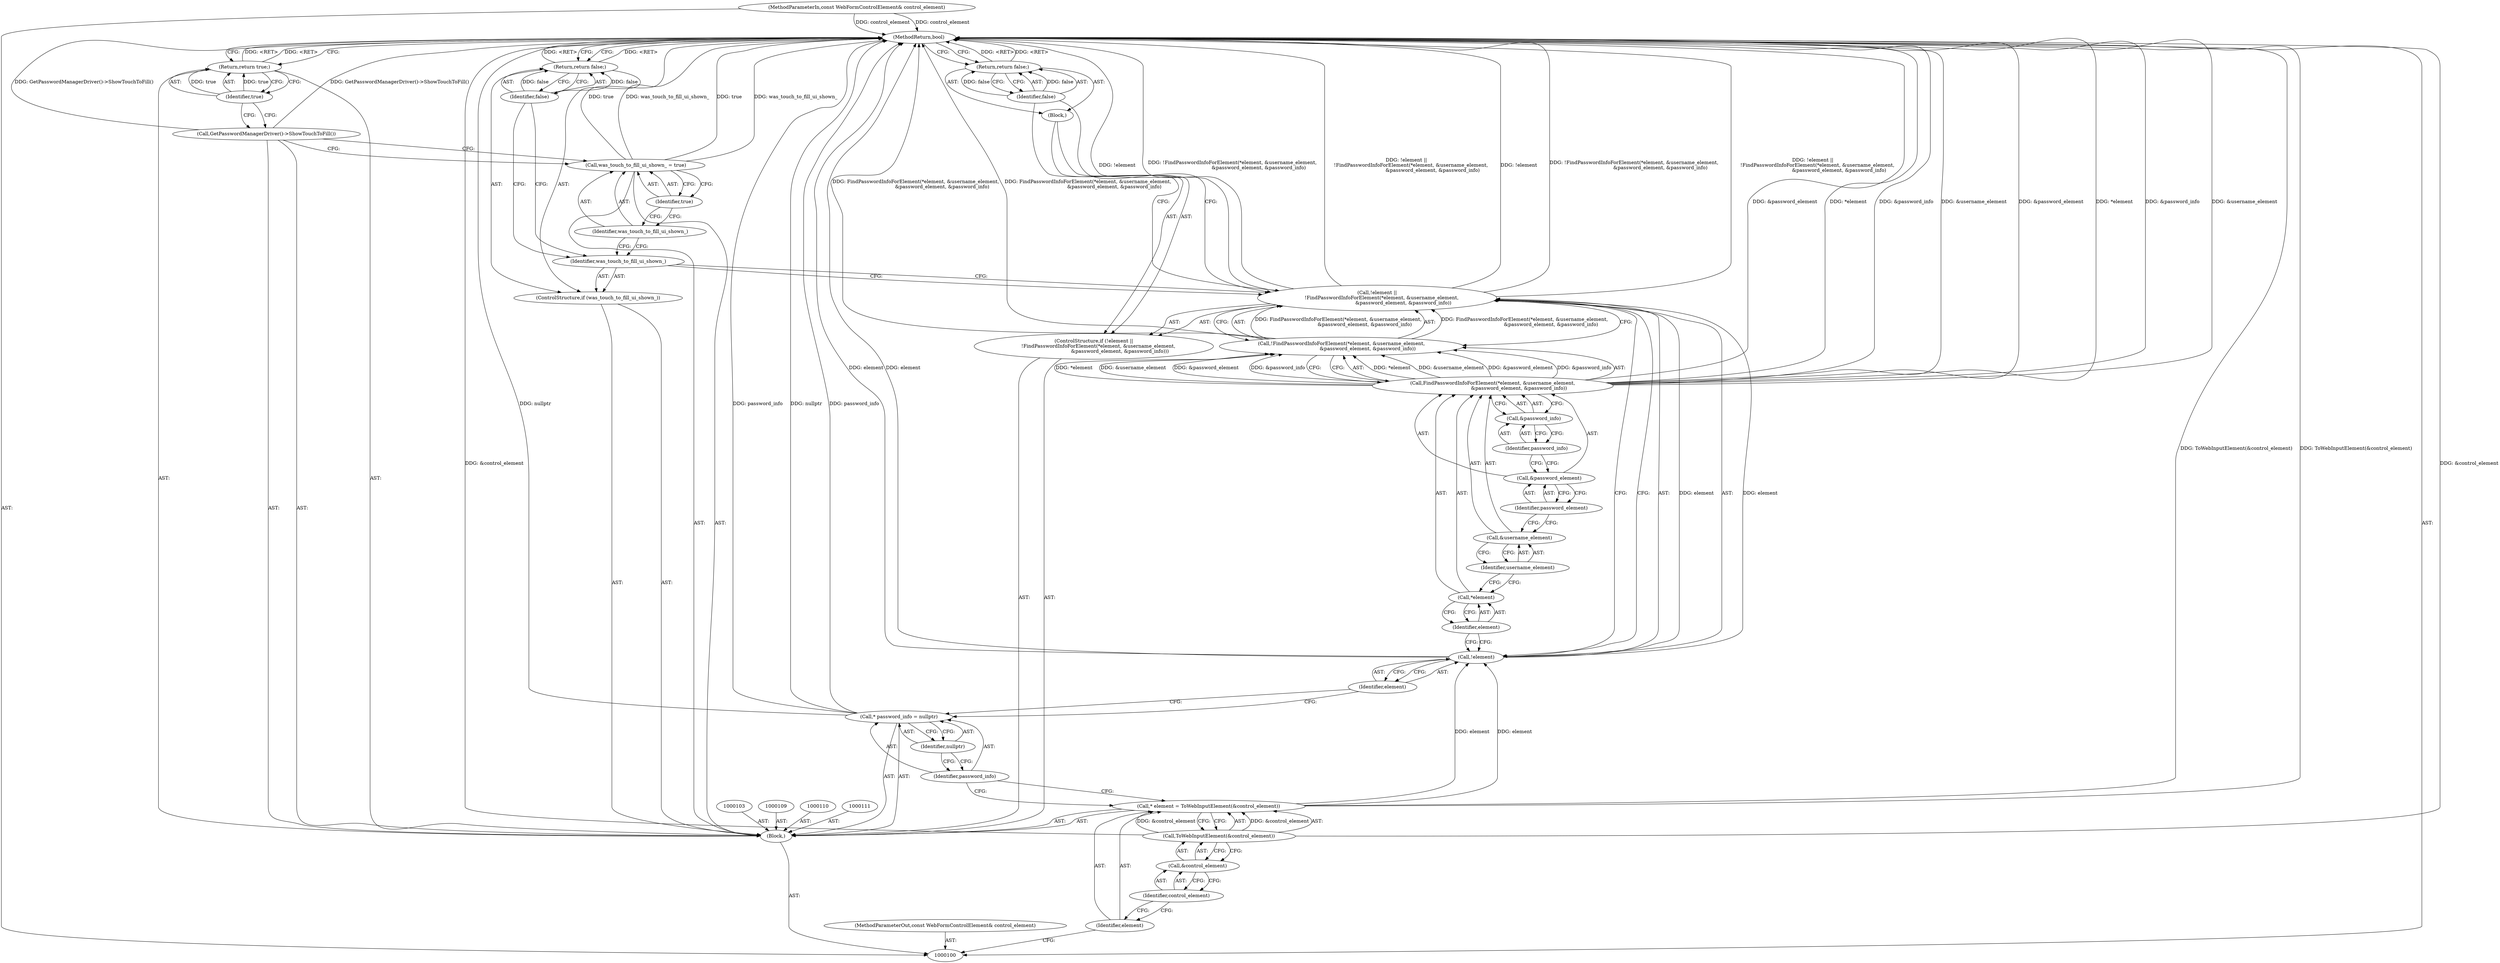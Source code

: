 digraph "0_Chrome_5c895ed26b096468eea6baa6584f2df65905b76b" {
"1000142" [label="(MethodReturn,bool)"];
"1000131" [label="(Identifier,false)"];
"1000130" [label="(Return,return false;)"];
"1000132" [label="(ControlStructure,if (was_touch_to_fill_ui_shown_))"];
"1000133" [label="(Identifier,was_touch_to_fill_ui_shown_)"];
"1000135" [label="(Identifier,false)"];
"1000134" [label="(Return,return false;)"];
"1000136" [label="(Call,was_touch_to_fill_ui_shown_ = true)"];
"1000137" [label="(Identifier,was_touch_to_fill_ui_shown_)"];
"1000138" [label="(Identifier,true)"];
"1000139" [label="(Call,GetPasswordManagerDriver()->ShowTouchToFill())"];
"1000140" [label="(Return,return true;)"];
"1000141" [label="(Identifier,true)"];
"1000101" [label="(MethodParameterIn,const WebFormControlElement& control_element)"];
"1000187" [label="(MethodParameterOut,const WebFormControlElement& control_element)"];
"1000102" [label="(Block,)"];
"1000104" [label="(Call,* element = ToWebInputElement(&control_element))"];
"1000105" [label="(Identifier,element)"];
"1000106" [label="(Call,ToWebInputElement(&control_element))"];
"1000107" [label="(Call,&control_element)"];
"1000108" [label="(Identifier,control_element)"];
"1000112" [label="(Call,* password_info = nullptr)"];
"1000113" [label="(Identifier,password_info)"];
"1000114" [label="(Identifier,nullptr)"];
"1000115" [label="(ControlStructure,if (!element ||\n      !FindPasswordInfoForElement(*element, &username_element,\n                                  &password_element, &password_info)))"];
"1000116" [label="(Call,!element ||\n      !FindPasswordInfoForElement(*element, &username_element,\n                                  &password_element, &password_info))"];
"1000117" [label="(Call,!element)"];
"1000118" [label="(Identifier,element)"];
"1000121" [label="(Call,*element)"];
"1000122" [label="(Identifier,element)"];
"1000123" [label="(Call,&username_element)"];
"1000124" [label="(Identifier,username_element)"];
"1000119" [label="(Call,!FindPasswordInfoForElement(*element, &username_element,\n                                  &password_element, &password_info))"];
"1000120" [label="(Call,FindPasswordInfoForElement(*element, &username_element,\n                                  &password_element, &password_info))"];
"1000125" [label="(Call,&password_element)"];
"1000126" [label="(Identifier,password_element)"];
"1000127" [label="(Call,&password_info)"];
"1000128" [label="(Identifier,password_info)"];
"1000129" [label="(Block,)"];
"1000142" -> "1000100"  [label="AST: "];
"1000142" -> "1000130"  [label="CFG: "];
"1000142" -> "1000134"  [label="CFG: "];
"1000142" -> "1000140"  [label="CFG: "];
"1000134" -> "1000142"  [label="DDG: <RET>"];
"1000116" -> "1000142"  [label="DDG: !element"];
"1000116" -> "1000142"  [label="DDG: !FindPasswordInfoForElement(*element, &username_element,\n                                  &password_element, &password_info)"];
"1000116" -> "1000142"  [label="DDG: !element ||\n      !FindPasswordInfoForElement(*element, &username_element,\n                                  &password_element, &password_info)"];
"1000120" -> "1000142"  [label="DDG: &password_element"];
"1000120" -> "1000142"  [label="DDG: *element"];
"1000120" -> "1000142"  [label="DDG: &password_info"];
"1000120" -> "1000142"  [label="DDG: &username_element"];
"1000106" -> "1000142"  [label="DDG: &control_element"];
"1000112" -> "1000142"  [label="DDG: nullptr"];
"1000112" -> "1000142"  [label="DDG: password_info"];
"1000117" -> "1000142"  [label="DDG: element"];
"1000136" -> "1000142"  [label="DDG: true"];
"1000136" -> "1000142"  [label="DDG: was_touch_to_fill_ui_shown_"];
"1000139" -> "1000142"  [label="DDG: GetPasswordManagerDriver()->ShowTouchToFill()"];
"1000101" -> "1000142"  [label="DDG: control_element"];
"1000119" -> "1000142"  [label="DDG: FindPasswordInfoForElement(*element, &username_element,\n                                  &password_element, &password_info)"];
"1000104" -> "1000142"  [label="DDG: ToWebInputElement(&control_element)"];
"1000140" -> "1000142"  [label="DDG: <RET>"];
"1000130" -> "1000142"  [label="DDG: <RET>"];
"1000131" -> "1000130"  [label="AST: "];
"1000131" -> "1000116"  [label="CFG: "];
"1000130" -> "1000131"  [label="CFG: "];
"1000131" -> "1000130"  [label="DDG: false"];
"1000130" -> "1000129"  [label="AST: "];
"1000130" -> "1000131"  [label="CFG: "];
"1000131" -> "1000130"  [label="AST: "];
"1000142" -> "1000130"  [label="CFG: "];
"1000130" -> "1000142"  [label="DDG: <RET>"];
"1000131" -> "1000130"  [label="DDG: false"];
"1000132" -> "1000102"  [label="AST: "];
"1000133" -> "1000132"  [label="AST: "];
"1000134" -> "1000132"  [label="AST: "];
"1000133" -> "1000132"  [label="AST: "];
"1000133" -> "1000116"  [label="CFG: "];
"1000135" -> "1000133"  [label="CFG: "];
"1000137" -> "1000133"  [label="CFG: "];
"1000135" -> "1000134"  [label="AST: "];
"1000135" -> "1000133"  [label="CFG: "];
"1000134" -> "1000135"  [label="CFG: "];
"1000135" -> "1000134"  [label="DDG: false"];
"1000134" -> "1000132"  [label="AST: "];
"1000134" -> "1000135"  [label="CFG: "];
"1000135" -> "1000134"  [label="AST: "];
"1000142" -> "1000134"  [label="CFG: "];
"1000134" -> "1000142"  [label="DDG: <RET>"];
"1000135" -> "1000134"  [label="DDG: false"];
"1000136" -> "1000102"  [label="AST: "];
"1000136" -> "1000138"  [label="CFG: "];
"1000137" -> "1000136"  [label="AST: "];
"1000138" -> "1000136"  [label="AST: "];
"1000139" -> "1000136"  [label="CFG: "];
"1000136" -> "1000142"  [label="DDG: true"];
"1000136" -> "1000142"  [label="DDG: was_touch_to_fill_ui_shown_"];
"1000137" -> "1000136"  [label="AST: "];
"1000137" -> "1000133"  [label="CFG: "];
"1000138" -> "1000137"  [label="CFG: "];
"1000138" -> "1000136"  [label="AST: "];
"1000138" -> "1000137"  [label="CFG: "];
"1000136" -> "1000138"  [label="CFG: "];
"1000139" -> "1000102"  [label="AST: "];
"1000139" -> "1000136"  [label="CFG: "];
"1000141" -> "1000139"  [label="CFG: "];
"1000139" -> "1000142"  [label="DDG: GetPasswordManagerDriver()->ShowTouchToFill()"];
"1000140" -> "1000102"  [label="AST: "];
"1000140" -> "1000141"  [label="CFG: "];
"1000141" -> "1000140"  [label="AST: "];
"1000142" -> "1000140"  [label="CFG: "];
"1000140" -> "1000142"  [label="DDG: <RET>"];
"1000141" -> "1000140"  [label="DDG: true"];
"1000141" -> "1000140"  [label="AST: "];
"1000141" -> "1000139"  [label="CFG: "];
"1000140" -> "1000141"  [label="CFG: "];
"1000141" -> "1000140"  [label="DDG: true"];
"1000101" -> "1000100"  [label="AST: "];
"1000101" -> "1000142"  [label="DDG: control_element"];
"1000187" -> "1000100"  [label="AST: "];
"1000102" -> "1000100"  [label="AST: "];
"1000103" -> "1000102"  [label="AST: "];
"1000104" -> "1000102"  [label="AST: "];
"1000109" -> "1000102"  [label="AST: "];
"1000110" -> "1000102"  [label="AST: "];
"1000111" -> "1000102"  [label="AST: "];
"1000112" -> "1000102"  [label="AST: "];
"1000115" -> "1000102"  [label="AST: "];
"1000132" -> "1000102"  [label="AST: "];
"1000136" -> "1000102"  [label="AST: "];
"1000139" -> "1000102"  [label="AST: "];
"1000140" -> "1000102"  [label="AST: "];
"1000104" -> "1000102"  [label="AST: "];
"1000104" -> "1000106"  [label="CFG: "];
"1000105" -> "1000104"  [label="AST: "];
"1000106" -> "1000104"  [label="AST: "];
"1000113" -> "1000104"  [label="CFG: "];
"1000104" -> "1000142"  [label="DDG: ToWebInputElement(&control_element)"];
"1000106" -> "1000104"  [label="DDG: &control_element"];
"1000104" -> "1000117"  [label="DDG: element"];
"1000105" -> "1000104"  [label="AST: "];
"1000105" -> "1000100"  [label="CFG: "];
"1000108" -> "1000105"  [label="CFG: "];
"1000106" -> "1000104"  [label="AST: "];
"1000106" -> "1000107"  [label="CFG: "];
"1000107" -> "1000106"  [label="AST: "];
"1000104" -> "1000106"  [label="CFG: "];
"1000106" -> "1000142"  [label="DDG: &control_element"];
"1000106" -> "1000104"  [label="DDG: &control_element"];
"1000107" -> "1000106"  [label="AST: "];
"1000107" -> "1000108"  [label="CFG: "];
"1000108" -> "1000107"  [label="AST: "];
"1000106" -> "1000107"  [label="CFG: "];
"1000108" -> "1000107"  [label="AST: "];
"1000108" -> "1000105"  [label="CFG: "];
"1000107" -> "1000108"  [label="CFG: "];
"1000112" -> "1000102"  [label="AST: "];
"1000112" -> "1000114"  [label="CFG: "];
"1000113" -> "1000112"  [label="AST: "];
"1000114" -> "1000112"  [label="AST: "];
"1000118" -> "1000112"  [label="CFG: "];
"1000112" -> "1000142"  [label="DDG: nullptr"];
"1000112" -> "1000142"  [label="DDG: password_info"];
"1000113" -> "1000112"  [label="AST: "];
"1000113" -> "1000104"  [label="CFG: "];
"1000114" -> "1000113"  [label="CFG: "];
"1000114" -> "1000112"  [label="AST: "];
"1000114" -> "1000113"  [label="CFG: "];
"1000112" -> "1000114"  [label="CFG: "];
"1000115" -> "1000102"  [label="AST: "];
"1000116" -> "1000115"  [label="AST: "];
"1000129" -> "1000115"  [label="AST: "];
"1000116" -> "1000115"  [label="AST: "];
"1000116" -> "1000117"  [label="CFG: "];
"1000116" -> "1000119"  [label="CFG: "];
"1000117" -> "1000116"  [label="AST: "];
"1000119" -> "1000116"  [label="AST: "];
"1000131" -> "1000116"  [label="CFG: "];
"1000133" -> "1000116"  [label="CFG: "];
"1000116" -> "1000142"  [label="DDG: !element"];
"1000116" -> "1000142"  [label="DDG: !FindPasswordInfoForElement(*element, &username_element,\n                                  &password_element, &password_info)"];
"1000116" -> "1000142"  [label="DDG: !element ||\n      !FindPasswordInfoForElement(*element, &username_element,\n                                  &password_element, &password_info)"];
"1000117" -> "1000116"  [label="DDG: element"];
"1000119" -> "1000116"  [label="DDG: FindPasswordInfoForElement(*element, &username_element,\n                                  &password_element, &password_info)"];
"1000117" -> "1000116"  [label="AST: "];
"1000117" -> "1000118"  [label="CFG: "];
"1000118" -> "1000117"  [label="AST: "];
"1000122" -> "1000117"  [label="CFG: "];
"1000116" -> "1000117"  [label="CFG: "];
"1000117" -> "1000142"  [label="DDG: element"];
"1000117" -> "1000116"  [label="DDG: element"];
"1000104" -> "1000117"  [label="DDG: element"];
"1000118" -> "1000117"  [label="AST: "];
"1000118" -> "1000112"  [label="CFG: "];
"1000117" -> "1000118"  [label="CFG: "];
"1000121" -> "1000120"  [label="AST: "];
"1000121" -> "1000122"  [label="CFG: "];
"1000122" -> "1000121"  [label="AST: "];
"1000124" -> "1000121"  [label="CFG: "];
"1000122" -> "1000121"  [label="AST: "];
"1000122" -> "1000117"  [label="CFG: "];
"1000121" -> "1000122"  [label="CFG: "];
"1000123" -> "1000120"  [label="AST: "];
"1000123" -> "1000124"  [label="CFG: "];
"1000124" -> "1000123"  [label="AST: "];
"1000126" -> "1000123"  [label="CFG: "];
"1000124" -> "1000123"  [label="AST: "];
"1000124" -> "1000121"  [label="CFG: "];
"1000123" -> "1000124"  [label="CFG: "];
"1000119" -> "1000116"  [label="AST: "];
"1000119" -> "1000120"  [label="CFG: "];
"1000120" -> "1000119"  [label="AST: "];
"1000116" -> "1000119"  [label="CFG: "];
"1000119" -> "1000142"  [label="DDG: FindPasswordInfoForElement(*element, &username_element,\n                                  &password_element, &password_info)"];
"1000119" -> "1000116"  [label="DDG: FindPasswordInfoForElement(*element, &username_element,\n                                  &password_element, &password_info)"];
"1000120" -> "1000119"  [label="DDG: *element"];
"1000120" -> "1000119"  [label="DDG: &username_element"];
"1000120" -> "1000119"  [label="DDG: &password_element"];
"1000120" -> "1000119"  [label="DDG: &password_info"];
"1000120" -> "1000119"  [label="AST: "];
"1000120" -> "1000127"  [label="CFG: "];
"1000121" -> "1000120"  [label="AST: "];
"1000123" -> "1000120"  [label="AST: "];
"1000125" -> "1000120"  [label="AST: "];
"1000127" -> "1000120"  [label="AST: "];
"1000119" -> "1000120"  [label="CFG: "];
"1000120" -> "1000142"  [label="DDG: &password_element"];
"1000120" -> "1000142"  [label="DDG: *element"];
"1000120" -> "1000142"  [label="DDG: &password_info"];
"1000120" -> "1000142"  [label="DDG: &username_element"];
"1000120" -> "1000119"  [label="DDG: *element"];
"1000120" -> "1000119"  [label="DDG: &username_element"];
"1000120" -> "1000119"  [label="DDG: &password_element"];
"1000120" -> "1000119"  [label="DDG: &password_info"];
"1000125" -> "1000120"  [label="AST: "];
"1000125" -> "1000126"  [label="CFG: "];
"1000126" -> "1000125"  [label="AST: "];
"1000128" -> "1000125"  [label="CFG: "];
"1000126" -> "1000125"  [label="AST: "];
"1000126" -> "1000123"  [label="CFG: "];
"1000125" -> "1000126"  [label="CFG: "];
"1000127" -> "1000120"  [label="AST: "];
"1000127" -> "1000128"  [label="CFG: "];
"1000128" -> "1000127"  [label="AST: "];
"1000120" -> "1000127"  [label="CFG: "];
"1000128" -> "1000127"  [label="AST: "];
"1000128" -> "1000125"  [label="CFG: "];
"1000127" -> "1000128"  [label="CFG: "];
"1000129" -> "1000115"  [label="AST: "];
"1000130" -> "1000129"  [label="AST: "];
}
